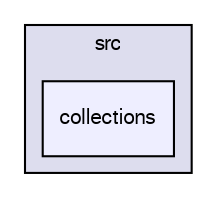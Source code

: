 digraph "/var/lib/jenkins/workspace/kaa_stable/client/client-multi/client-c/src/collections" {
  bgcolor=transparent;
  compound=true
  node [ fontsize="10", fontname="FreeSans"];
  edge [ labelfontsize="10", labelfontname="FreeSans"];
  subgraph clusterdir_70fc6a336c0316eecfe0f973cf106420 {
    graph [ bgcolor="#ddddee", pencolor="black", label="src" fontname="FreeSans", fontsize="10", URL="dir_70fc6a336c0316eecfe0f973cf106420.html"]
  dir_fbd6842d3bda9c62d2aeb858cdbda91c [shape=box, label="collections", style="filled", fillcolor="#eeeeff", pencolor="black", URL="dir_fbd6842d3bda9c62d2aeb858cdbda91c.html"];
  }
}

